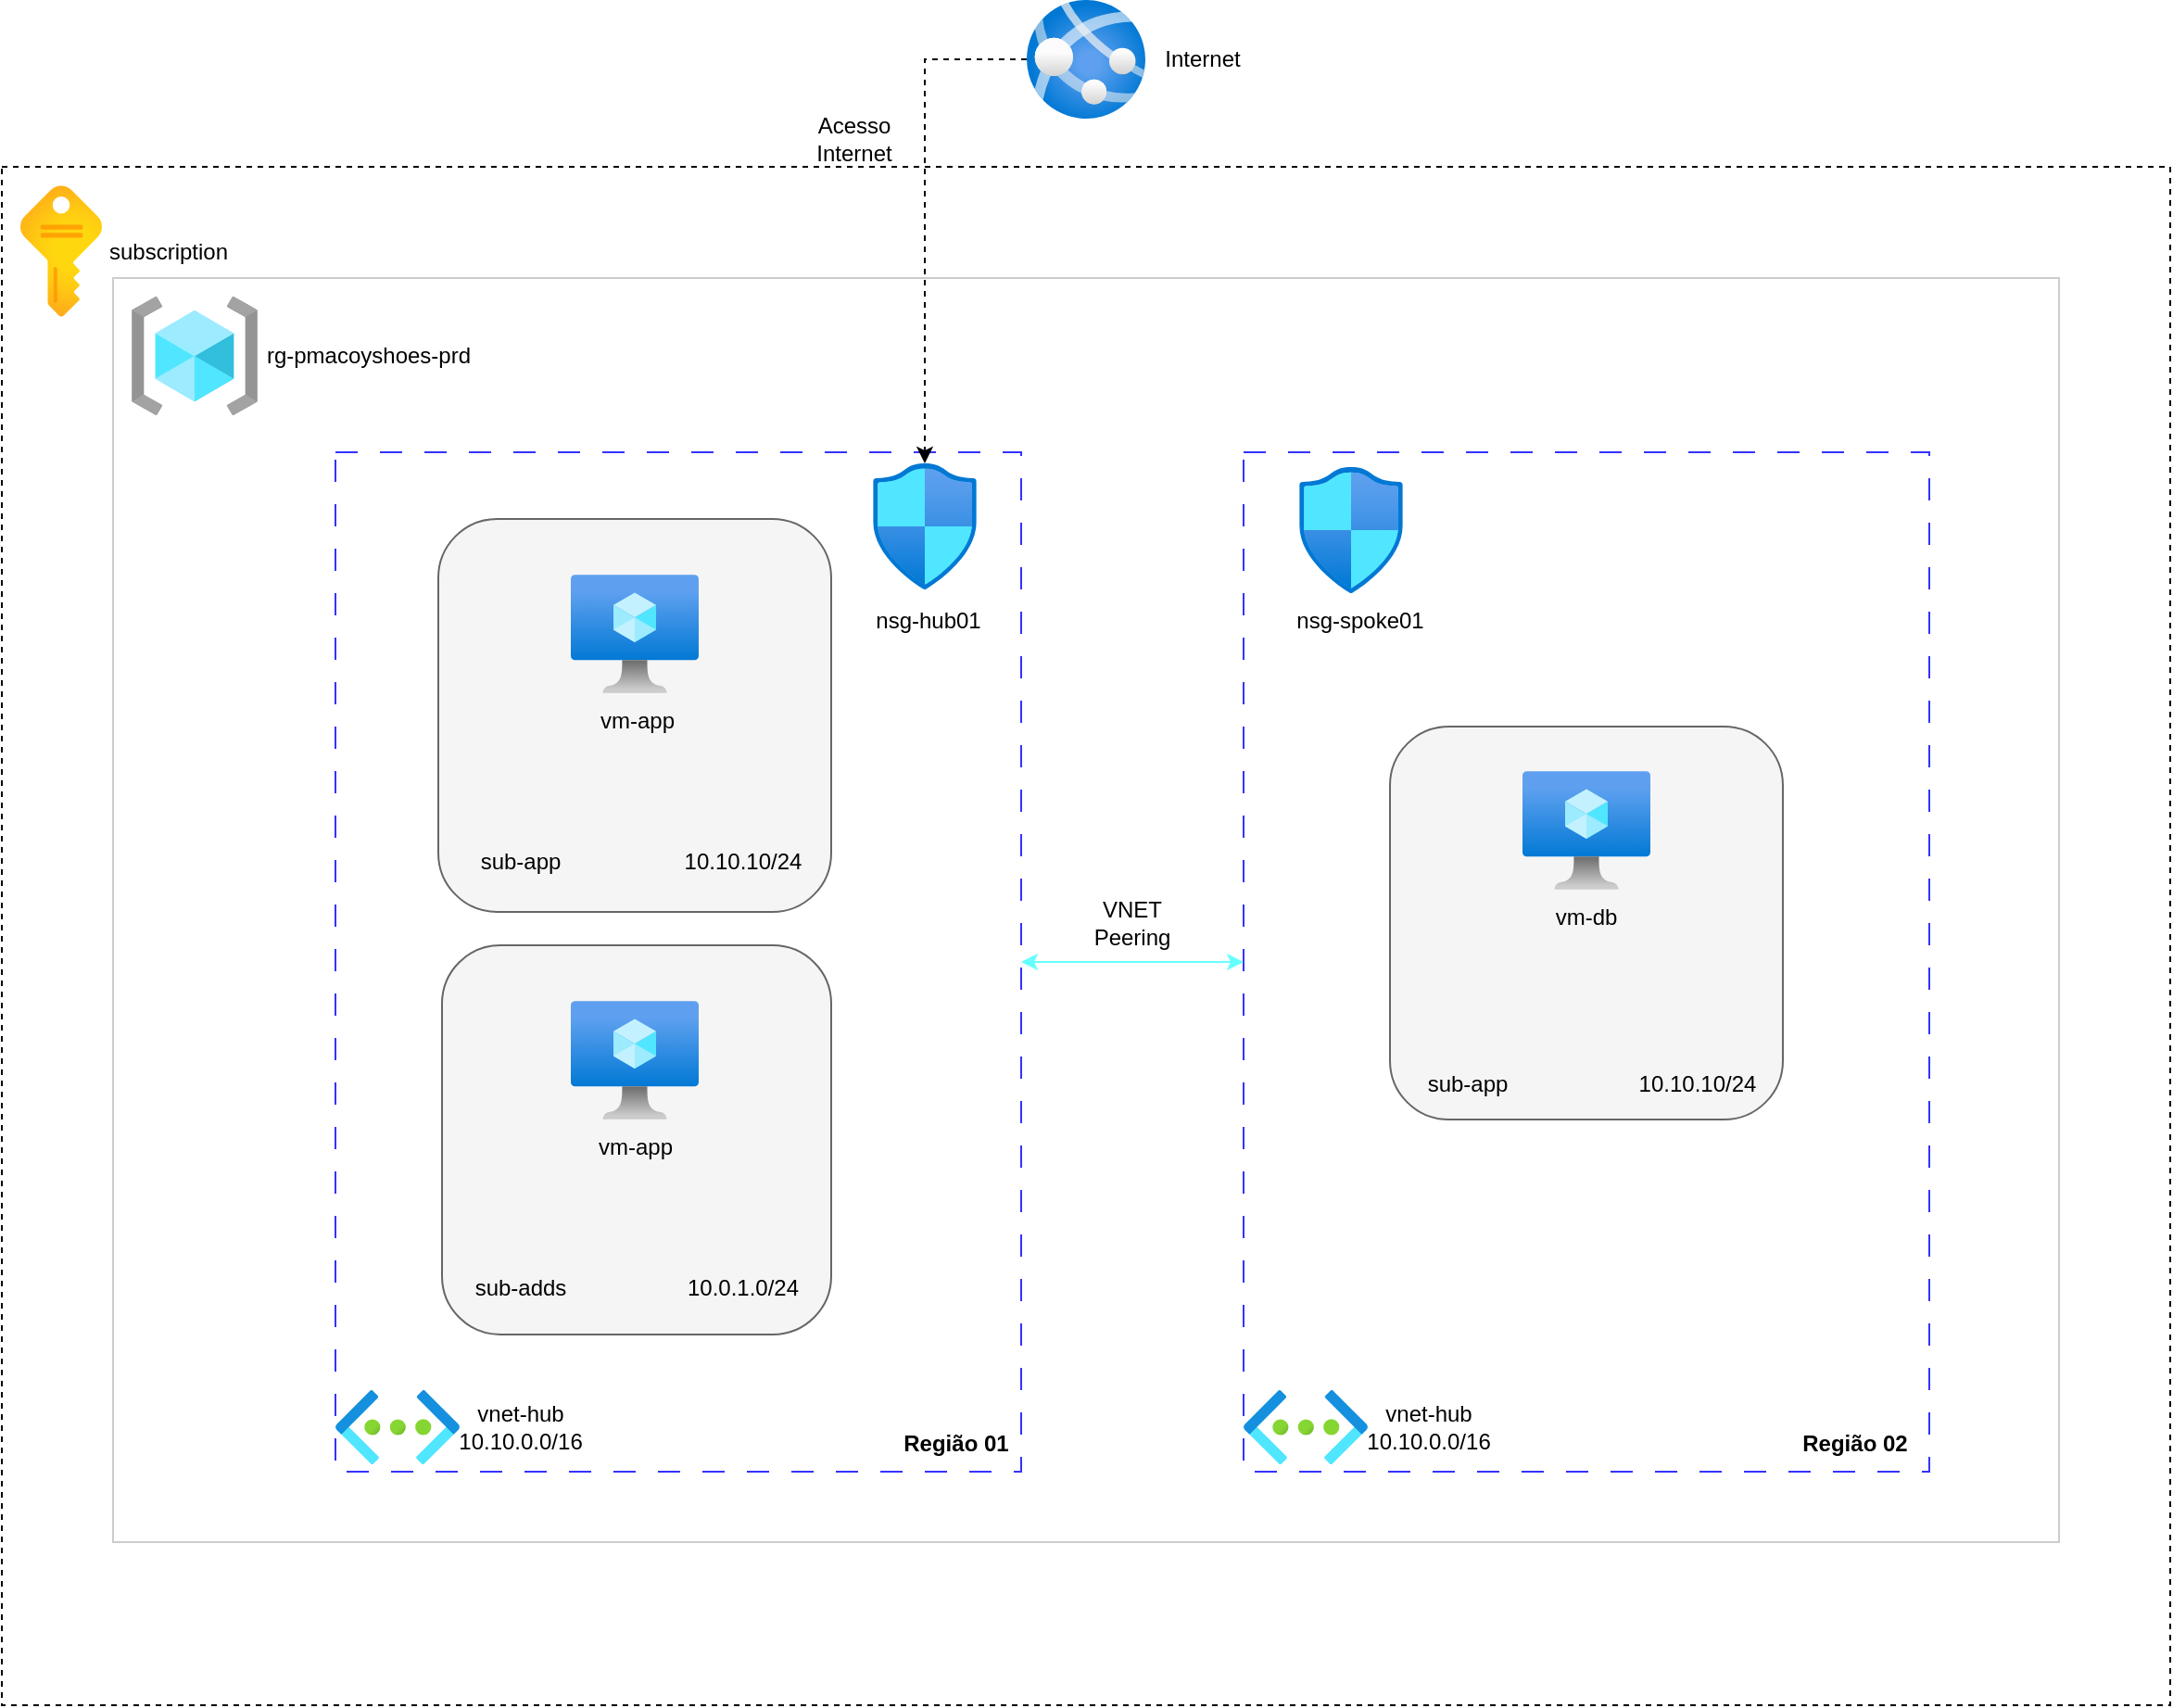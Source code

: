 <mxfile version="22.1.0" type="github">
  <diagram name="Página-1" id="IYV3xt2IMYOGcfOYaRr-">
    <mxGraphModel dx="1426" dy="751" grid="1" gridSize="10" guides="1" tooltips="1" connect="1" arrows="1" fold="1" page="1" pageScale="1" pageWidth="1169" pageHeight="827" math="0" shadow="0">
      <root>
        <mxCell id="0" />
        <mxCell id="1" parent="0" />
        <mxCell id="X4HFf2ON69A5UU527xCz-6" value="" style="rounded=0;whiteSpace=wrap;html=1;dashed=1;" parent="1" vertex="1">
          <mxGeometry x="40" y="100" width="1170" height="830" as="geometry" />
        </mxCell>
        <mxCell id="X4HFf2ON69A5UU527xCz-7" value="" style="rounded=0;whiteSpace=wrap;html=1;strokeColor=#CCCCCC;" parent="1" vertex="1">
          <mxGeometry x="100" y="160" width="1050" height="682" as="geometry" />
        </mxCell>
        <mxCell id="X4HFf2ON69A5UU527xCz-8" value="" style="image;aspect=fixed;html=1;points=[];align=center;fontSize=12;image=img/lib/azure2/general/Resource_Groups.svg;" parent="1" vertex="1">
          <mxGeometry x="110" y="170" width="68" height="64" as="geometry" />
        </mxCell>
        <mxCell id="X4HFf2ON69A5UU527xCz-36" value="rg-pmacoyshoes-prd" style="text;html=1;strokeColor=none;fillColor=none;align=center;verticalAlign=middle;whiteSpace=wrap;rounded=0;" parent="1" vertex="1">
          <mxGeometry x="178" y="187" width="120" height="30" as="geometry" />
        </mxCell>
        <mxCell id="X4HFf2ON69A5UU527xCz-42" value="nsg-hub01" style="text;html=1;strokeColor=none;fillColor=none;align=center;verticalAlign=middle;whiteSpace=wrap;rounded=0;" parent="1" vertex="1">
          <mxGeometry x="510" y="330" width="60" height="30" as="geometry" />
        </mxCell>
        <mxCell id="X4HFf2ON69A5UU527xCz-44" value="" style="image;aspect=fixed;html=1;points=[];align=center;fontSize=12;image=img/lib/azure2/general/Subscriptions.svg;" parent="1" vertex="1">
          <mxGeometry x="50" y="110" width="44" height="71" as="geometry" />
        </mxCell>
        <mxCell id="X4HFf2ON69A5UU527xCz-11" value="" style="rounded=0;whiteSpace=wrap;html=1;dashed=1;dashPattern=12 12;fillColor=none;strokeColor=#3333FF;" parent="1" vertex="1">
          <mxGeometry x="220" y="254" width="370" height="550" as="geometry" />
        </mxCell>
        <mxCell id="X4HFf2ON69A5UU527xCz-12" value="" style="whiteSpace=wrap;html=1;aspect=fixed;rounded=1;fillColor=#f5f5f5;strokeColor=#666666;fontColor=#333333;" parent="1" vertex="1">
          <mxGeometry x="275.5" y="290" width="212" height="212" as="geometry" />
        </mxCell>
        <mxCell id="X4HFf2ON69A5UU527xCz-13" value="" style="whiteSpace=wrap;html=1;aspect=fixed;rounded=1;fillColor=#f5f5f5;fontColor=#333333;strokeColor=#666666;" parent="1" vertex="1">
          <mxGeometry x="277.5" y="520" width="210" height="210" as="geometry" />
        </mxCell>
        <mxCell id="X4HFf2ON69A5UU527xCz-10" value="" style="image;aspect=fixed;html=1;points=[];align=center;fontSize=12;image=img/lib/azure2/networking/Virtual_Networks.svg;" parent="1" vertex="1">
          <mxGeometry x="220" y="760" width="67" height="40" as="geometry" />
        </mxCell>
        <mxCell id="X4HFf2ON69A5UU527xCz-28" value="vnet-hub 10.10.0.0/16" style="text;html=1;strokeColor=none;fillColor=none;align=center;verticalAlign=middle;whiteSpace=wrap;rounded=0;" parent="1" vertex="1">
          <mxGeometry x="290" y="765" width="60" height="30" as="geometry" />
        </mxCell>
        <mxCell id="CSws18VCfqtjGEQUiMTm-5" value="sub-app" style="text;html=1;strokeColor=none;fillColor=none;align=center;verticalAlign=middle;whiteSpace=wrap;rounded=0;" vertex="1" parent="1">
          <mxGeometry x="290" y="460" width="60" height="30" as="geometry" />
        </mxCell>
        <mxCell id="CSws18VCfqtjGEQUiMTm-6" value="10.10.10/24" style="text;html=1;strokeColor=none;fillColor=none;align=center;verticalAlign=middle;whiteSpace=wrap;rounded=0;" vertex="1" parent="1">
          <mxGeometry x="410" y="460" width="60" height="30" as="geometry" />
        </mxCell>
        <mxCell id="X4HFf2ON69A5UU527xCz-43" value="10.0.1.0/24" style="text;html=1;strokeColor=none;fillColor=none;align=center;verticalAlign=middle;whiteSpace=wrap;rounded=0;" parent="1" vertex="1">
          <mxGeometry x="410" y="690" width="60" height="30" as="geometry" />
        </mxCell>
        <mxCell id="X4HFf2ON69A5UU527xCz-33" value="sub-adds" style="text;html=1;strokeColor=none;fillColor=none;align=center;verticalAlign=middle;whiteSpace=wrap;rounded=0;" parent="1" vertex="1">
          <mxGeometry x="290" y="690" width="60" height="30" as="geometry" />
        </mxCell>
        <mxCell id="X4HFf2ON69A5UU527xCz-9" value="" style="image;aspect=fixed;html=1;points=[];align=center;fontSize=12;image=img/lib/azure2/networking/Network_Security_Groups.svg;" parent="1" vertex="1">
          <mxGeometry x="510" y="260" width="56.0" height="68" as="geometry" />
        </mxCell>
        <mxCell id="CSws18VCfqtjGEQUiMTm-7" value="" style="image;aspect=fixed;html=1;points=[];align=center;fontSize=12;image=img/lib/azure2/compute/Virtual_Machine.svg;" vertex="1" parent="1">
          <mxGeometry x="347" y="320" width="69" height="64" as="geometry" />
        </mxCell>
        <mxCell id="CSws18VCfqtjGEQUiMTm-8" value="" style="image;aspect=fixed;html=1;points=[];align=center;fontSize=12;image=img/lib/azure2/compute/Virtual_Machine.svg;" vertex="1" parent="1">
          <mxGeometry x="347" y="550" width="69" height="64" as="geometry" />
        </mxCell>
        <mxCell id="CSws18VCfqtjGEQUiMTm-9" value="vm-app" style="text;html=1;strokeColor=none;fillColor=none;align=center;verticalAlign=middle;whiteSpace=wrap;rounded=0;" vertex="1" parent="1">
          <mxGeometry x="352.5" y="384" width="60" height="30" as="geometry" />
        </mxCell>
        <mxCell id="CSws18VCfqtjGEQUiMTm-10" value="vm-app" style="text;html=1;strokeColor=none;fillColor=none;align=center;verticalAlign=middle;whiteSpace=wrap;rounded=0;" vertex="1" parent="1">
          <mxGeometry x="351.5" y="614" width="60" height="30" as="geometry" />
        </mxCell>
        <mxCell id="CSws18VCfqtjGEQUiMTm-13" value="" style="rounded=0;whiteSpace=wrap;html=1;dashed=1;dashPattern=12 12;fillColor=none;strokeColor=#3333FF;" vertex="1" parent="1">
          <mxGeometry x="710" y="254" width="370" height="550" as="geometry" />
        </mxCell>
        <mxCell id="CSws18VCfqtjGEQUiMTm-14" value="" style="whiteSpace=wrap;html=1;aspect=fixed;rounded=1;fillColor=#f5f5f5;fontColor=#333333;strokeColor=#666666;" vertex="1" parent="1">
          <mxGeometry x="789" y="402" width="212" height="212" as="geometry" />
        </mxCell>
        <mxCell id="CSws18VCfqtjGEQUiMTm-15" value="" style="image;aspect=fixed;html=1;points=[];align=center;fontSize=12;image=img/lib/azure2/compute/Virtual_Machine.svg;" vertex="1" parent="1">
          <mxGeometry x="860.5" y="426" width="69" height="64" as="geometry" />
        </mxCell>
        <mxCell id="CSws18VCfqtjGEQUiMTm-16" value="vm-db" style="text;html=1;strokeColor=none;fillColor=none;align=center;verticalAlign=middle;whiteSpace=wrap;rounded=0;" vertex="1" parent="1">
          <mxGeometry x="865" y="490" width="60" height="30" as="geometry" />
        </mxCell>
        <mxCell id="CSws18VCfqtjGEQUiMTm-17" value="sub-app" style="text;html=1;strokeColor=none;fillColor=none;align=center;verticalAlign=middle;whiteSpace=wrap;rounded=0;" vertex="1" parent="1">
          <mxGeometry x="800.5" y="580" width="60" height="30" as="geometry" />
        </mxCell>
        <mxCell id="CSws18VCfqtjGEQUiMTm-18" value="10.10.10/24" style="text;html=1;strokeColor=none;fillColor=none;align=center;verticalAlign=middle;whiteSpace=wrap;rounded=0;" vertex="1" parent="1">
          <mxGeometry x="925" y="580" width="60" height="30" as="geometry" />
        </mxCell>
        <mxCell id="CSws18VCfqtjGEQUiMTm-19" value="" style="image;aspect=fixed;html=1;points=[];align=center;fontSize=12;image=img/lib/azure2/networking/Virtual_Networks.svg;" vertex="1" parent="1">
          <mxGeometry x="710" y="760" width="67" height="40" as="geometry" />
        </mxCell>
        <mxCell id="CSws18VCfqtjGEQUiMTm-20" value="vnet-hub 10.10.0.0/16" style="text;html=1;strokeColor=none;fillColor=none;align=center;verticalAlign=middle;whiteSpace=wrap;rounded=0;" vertex="1" parent="1">
          <mxGeometry x="780" y="765" width="60" height="30" as="geometry" />
        </mxCell>
        <mxCell id="CSws18VCfqtjGEQUiMTm-21" value="&lt;b&gt;Região 01&lt;/b&gt;" style="text;html=1;strokeColor=none;fillColor=none;align=center;verticalAlign=middle;whiteSpace=wrap;rounded=0;" vertex="1" parent="1">
          <mxGeometry x="525" y="774" width="60" height="30" as="geometry" />
        </mxCell>
        <mxCell id="CSws18VCfqtjGEQUiMTm-22" value="&lt;b&gt;Região 02&lt;br&gt;&lt;/b&gt;" style="text;html=1;strokeColor=none;fillColor=none;align=center;verticalAlign=middle;whiteSpace=wrap;rounded=0;" vertex="1" parent="1">
          <mxGeometry x="1010" y="774" width="60" height="30" as="geometry" />
        </mxCell>
        <mxCell id="CSws18VCfqtjGEQUiMTm-23" value="" style="image;aspect=fixed;html=1;points=[];align=center;fontSize=12;image=img/lib/azure2/networking/Network_Security_Groups.svg;" vertex="1" parent="1">
          <mxGeometry x="740" y="262" width="56.0" height="68" as="geometry" />
        </mxCell>
        <mxCell id="CSws18VCfqtjGEQUiMTm-24" value="nsg-spoke01" style="text;html=1;strokeColor=none;fillColor=none;align=center;verticalAlign=middle;whiteSpace=wrap;rounded=0;" vertex="1" parent="1">
          <mxGeometry x="736" y="330" width="74" height="30" as="geometry" />
        </mxCell>
        <mxCell id="CSws18VCfqtjGEQUiMTm-26" style="edgeStyle=orthogonalEdgeStyle;rounded=0;orthogonalLoop=1;jettySize=auto;html=1;dashed=1;" edge="1" parent="1" source="CSws18VCfqtjGEQUiMTm-25" target="X4HFf2ON69A5UU527xCz-9">
          <mxGeometry relative="1" as="geometry" />
        </mxCell>
        <mxCell id="CSws18VCfqtjGEQUiMTm-25" value="" style="image;aspect=fixed;html=1;points=[];align=center;fontSize=12;image=img/lib/azure2/compute/App_Services.svg;" vertex="1" parent="1">
          <mxGeometry x="593" y="10" width="64" height="64" as="geometry" />
        </mxCell>
        <mxCell id="CSws18VCfqtjGEQUiMTm-29" value="VNET Peering" style="text;html=1;strokeColor=none;fillColor=none;align=center;verticalAlign=middle;whiteSpace=wrap;rounded=0;" vertex="1" parent="1">
          <mxGeometry x="620" y="493" width="60" height="30" as="geometry" />
        </mxCell>
        <mxCell id="CSws18VCfqtjGEQUiMTm-30" value="" style="endArrow=classic;startArrow=classic;html=1;rounded=0;entryX=0;entryY=0.5;entryDx=0;entryDy=0;strokeColor=#66FFFF;" edge="1" parent="1" target="CSws18VCfqtjGEQUiMTm-13">
          <mxGeometry width="50" height="50" relative="1" as="geometry">
            <mxPoint x="590" y="529" as="sourcePoint" />
            <mxPoint x="610" y="480" as="targetPoint" />
          </mxGeometry>
        </mxCell>
        <mxCell id="CSws18VCfqtjGEQUiMTm-32" value="subscription" style="text;html=1;strokeColor=none;fillColor=none;align=center;verticalAlign=middle;whiteSpace=wrap;rounded=0;" vertex="1" parent="1">
          <mxGeometry x="90" y="130.5" width="80" height="30" as="geometry" />
        </mxCell>
        <mxCell id="CSws18VCfqtjGEQUiMTm-33" value="Acesso Internet" style="text;html=1;strokeColor=none;fillColor=none;align=center;verticalAlign=middle;whiteSpace=wrap;rounded=0;" vertex="1" parent="1">
          <mxGeometry x="460" y="70" width="80" height="30" as="geometry" />
        </mxCell>
        <mxCell id="CSws18VCfqtjGEQUiMTm-34" value="Internet" style="text;html=1;strokeColor=none;fillColor=none;align=center;verticalAlign=middle;whiteSpace=wrap;rounded=0;" vertex="1" parent="1">
          <mxGeometry x="656" y="27" width="64" height="30" as="geometry" />
        </mxCell>
      </root>
    </mxGraphModel>
  </diagram>
</mxfile>

